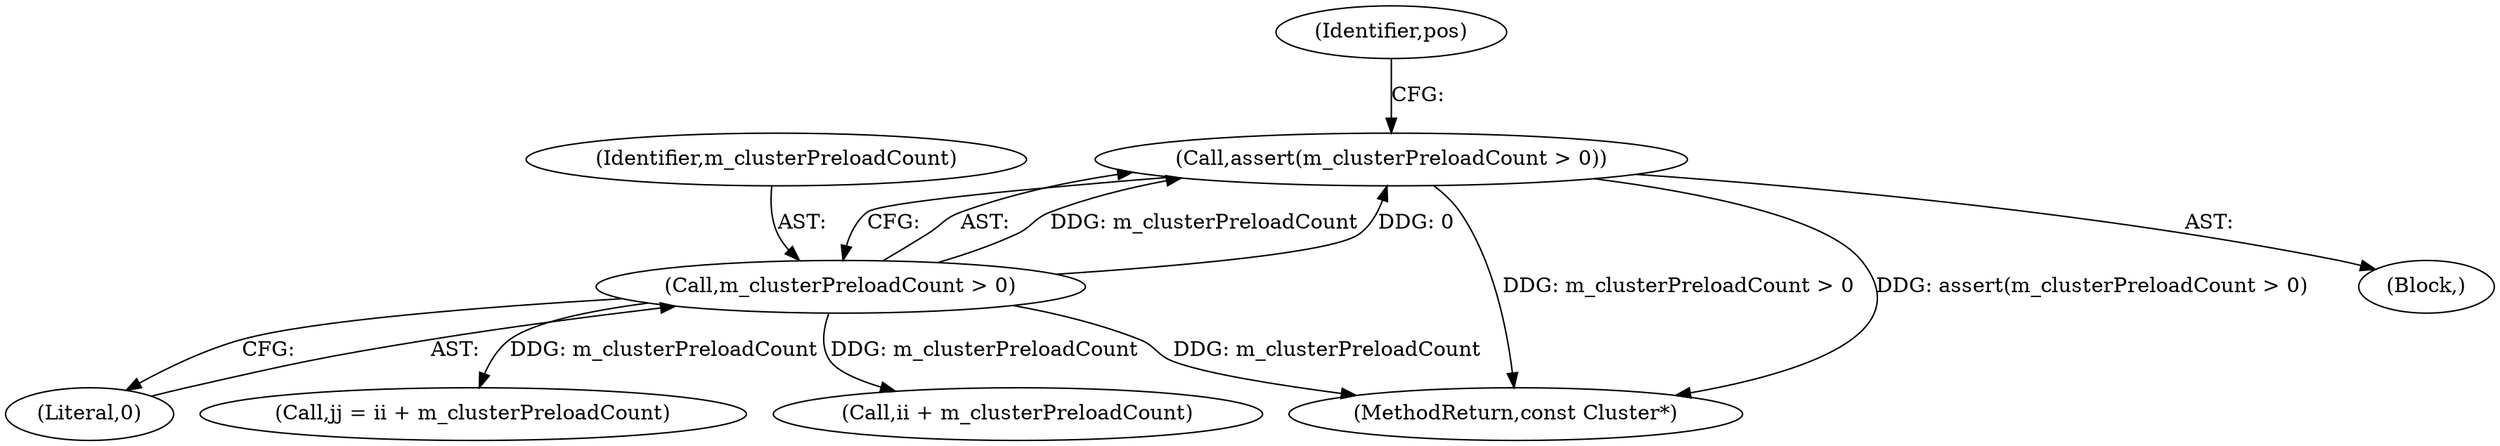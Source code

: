 digraph "0_Android_cc274e2abe8b2a6698a5c47d8aa4bb45f1f9538d_20@API" {
"1000192" [label="(Call,assert(m_clusterPreloadCount > 0))"];
"1000193" [label="(Call,m_clusterPreloadCount > 0)"];
"1000193" [label="(Call,m_clusterPreloadCount > 0)"];
"1000192" [label="(Call,assert(m_clusterPreloadCount > 0))"];
"1000440" [label="(Call,jj = ii + m_clusterPreloadCount)"];
"1000127" [label="(Block,)"];
"1000442" [label="(Call,ii + m_clusterPreloadCount)"];
"1000195" [label="(Literal,0)"];
"1000198" [label="(Identifier,pos)"];
"1000538" [label="(MethodReturn,const Cluster*)"];
"1000194" [label="(Identifier,m_clusterPreloadCount)"];
"1000192" -> "1000127"  [label="AST: "];
"1000192" -> "1000193"  [label="CFG: "];
"1000193" -> "1000192"  [label="AST: "];
"1000198" -> "1000192"  [label="CFG: "];
"1000192" -> "1000538"  [label="DDG: m_clusterPreloadCount > 0"];
"1000192" -> "1000538"  [label="DDG: assert(m_clusterPreloadCount > 0)"];
"1000193" -> "1000192"  [label="DDG: m_clusterPreloadCount"];
"1000193" -> "1000192"  [label="DDG: 0"];
"1000193" -> "1000195"  [label="CFG: "];
"1000194" -> "1000193"  [label="AST: "];
"1000195" -> "1000193"  [label="AST: "];
"1000193" -> "1000538"  [label="DDG: m_clusterPreloadCount"];
"1000193" -> "1000440"  [label="DDG: m_clusterPreloadCount"];
"1000193" -> "1000442"  [label="DDG: m_clusterPreloadCount"];
}
